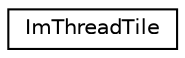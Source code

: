 digraph G
{
  edge [fontname="Helvetica",fontsize="10",labelfontname="Helvetica",labelfontsize="10"];
  node [fontname="Helvetica",fontsize="10",shape=record];
  rankdir=LR;
  Node1 [label="ImThreadTile",height=0.2,width=0.4,color="black", fillcolor="white", style="filled",URL="$d3/d7e/structImThreadTile.html"];
}
